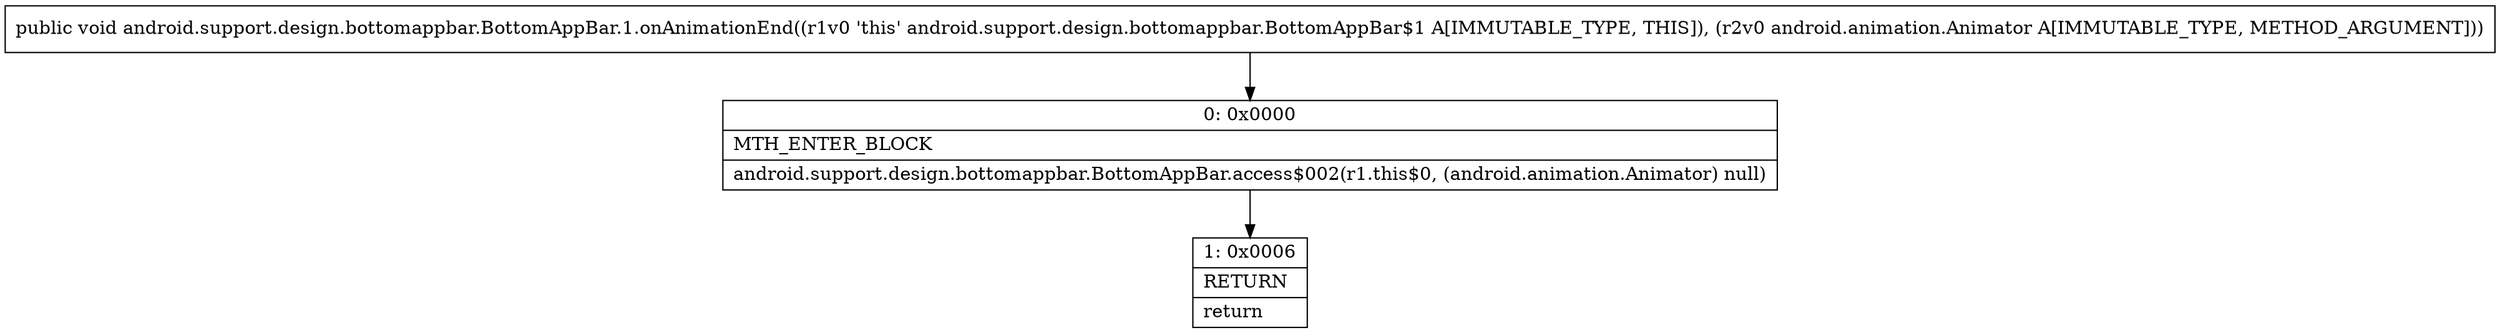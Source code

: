 digraph "CFG forandroid.support.design.bottomappbar.BottomAppBar.1.onAnimationEnd(Landroid\/animation\/Animator;)V" {
Node_0 [shape=record,label="{0\:\ 0x0000|MTH_ENTER_BLOCK\l|android.support.design.bottomappbar.BottomAppBar.access$002(r1.this$0, (android.animation.Animator) null)\l}"];
Node_1 [shape=record,label="{1\:\ 0x0006|RETURN\l|return\l}"];
MethodNode[shape=record,label="{public void android.support.design.bottomappbar.BottomAppBar.1.onAnimationEnd((r1v0 'this' android.support.design.bottomappbar.BottomAppBar$1 A[IMMUTABLE_TYPE, THIS]), (r2v0 android.animation.Animator A[IMMUTABLE_TYPE, METHOD_ARGUMENT])) }"];
MethodNode -> Node_0;
Node_0 -> Node_1;
}

